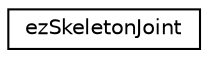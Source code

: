digraph "Graphical Class Hierarchy"
{
 // LATEX_PDF_SIZE
  edge [fontname="Helvetica",fontsize="10",labelfontname="Helvetica",labelfontsize="10"];
  node [fontname="Helvetica",fontsize="10",shape=record];
  rankdir="LR";
  Node0 [label="ezSkeletonJoint",height=0.2,width=0.4,color="black", fillcolor="white", style="filled",URL="$d2/dde/classez_skeleton_joint.htm",tooltip="Describes a single joint. The transforms of the joints are in their local space and thus need to be c..."];
}
